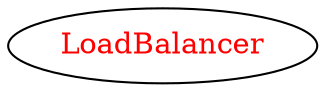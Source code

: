 digraph dependencyGraph {
 concentrate=true;
 ranksep="2.0";
 rankdir="LR"; 
 splines="ortho";
"LoadBalancer" [fontcolor="red"];
}